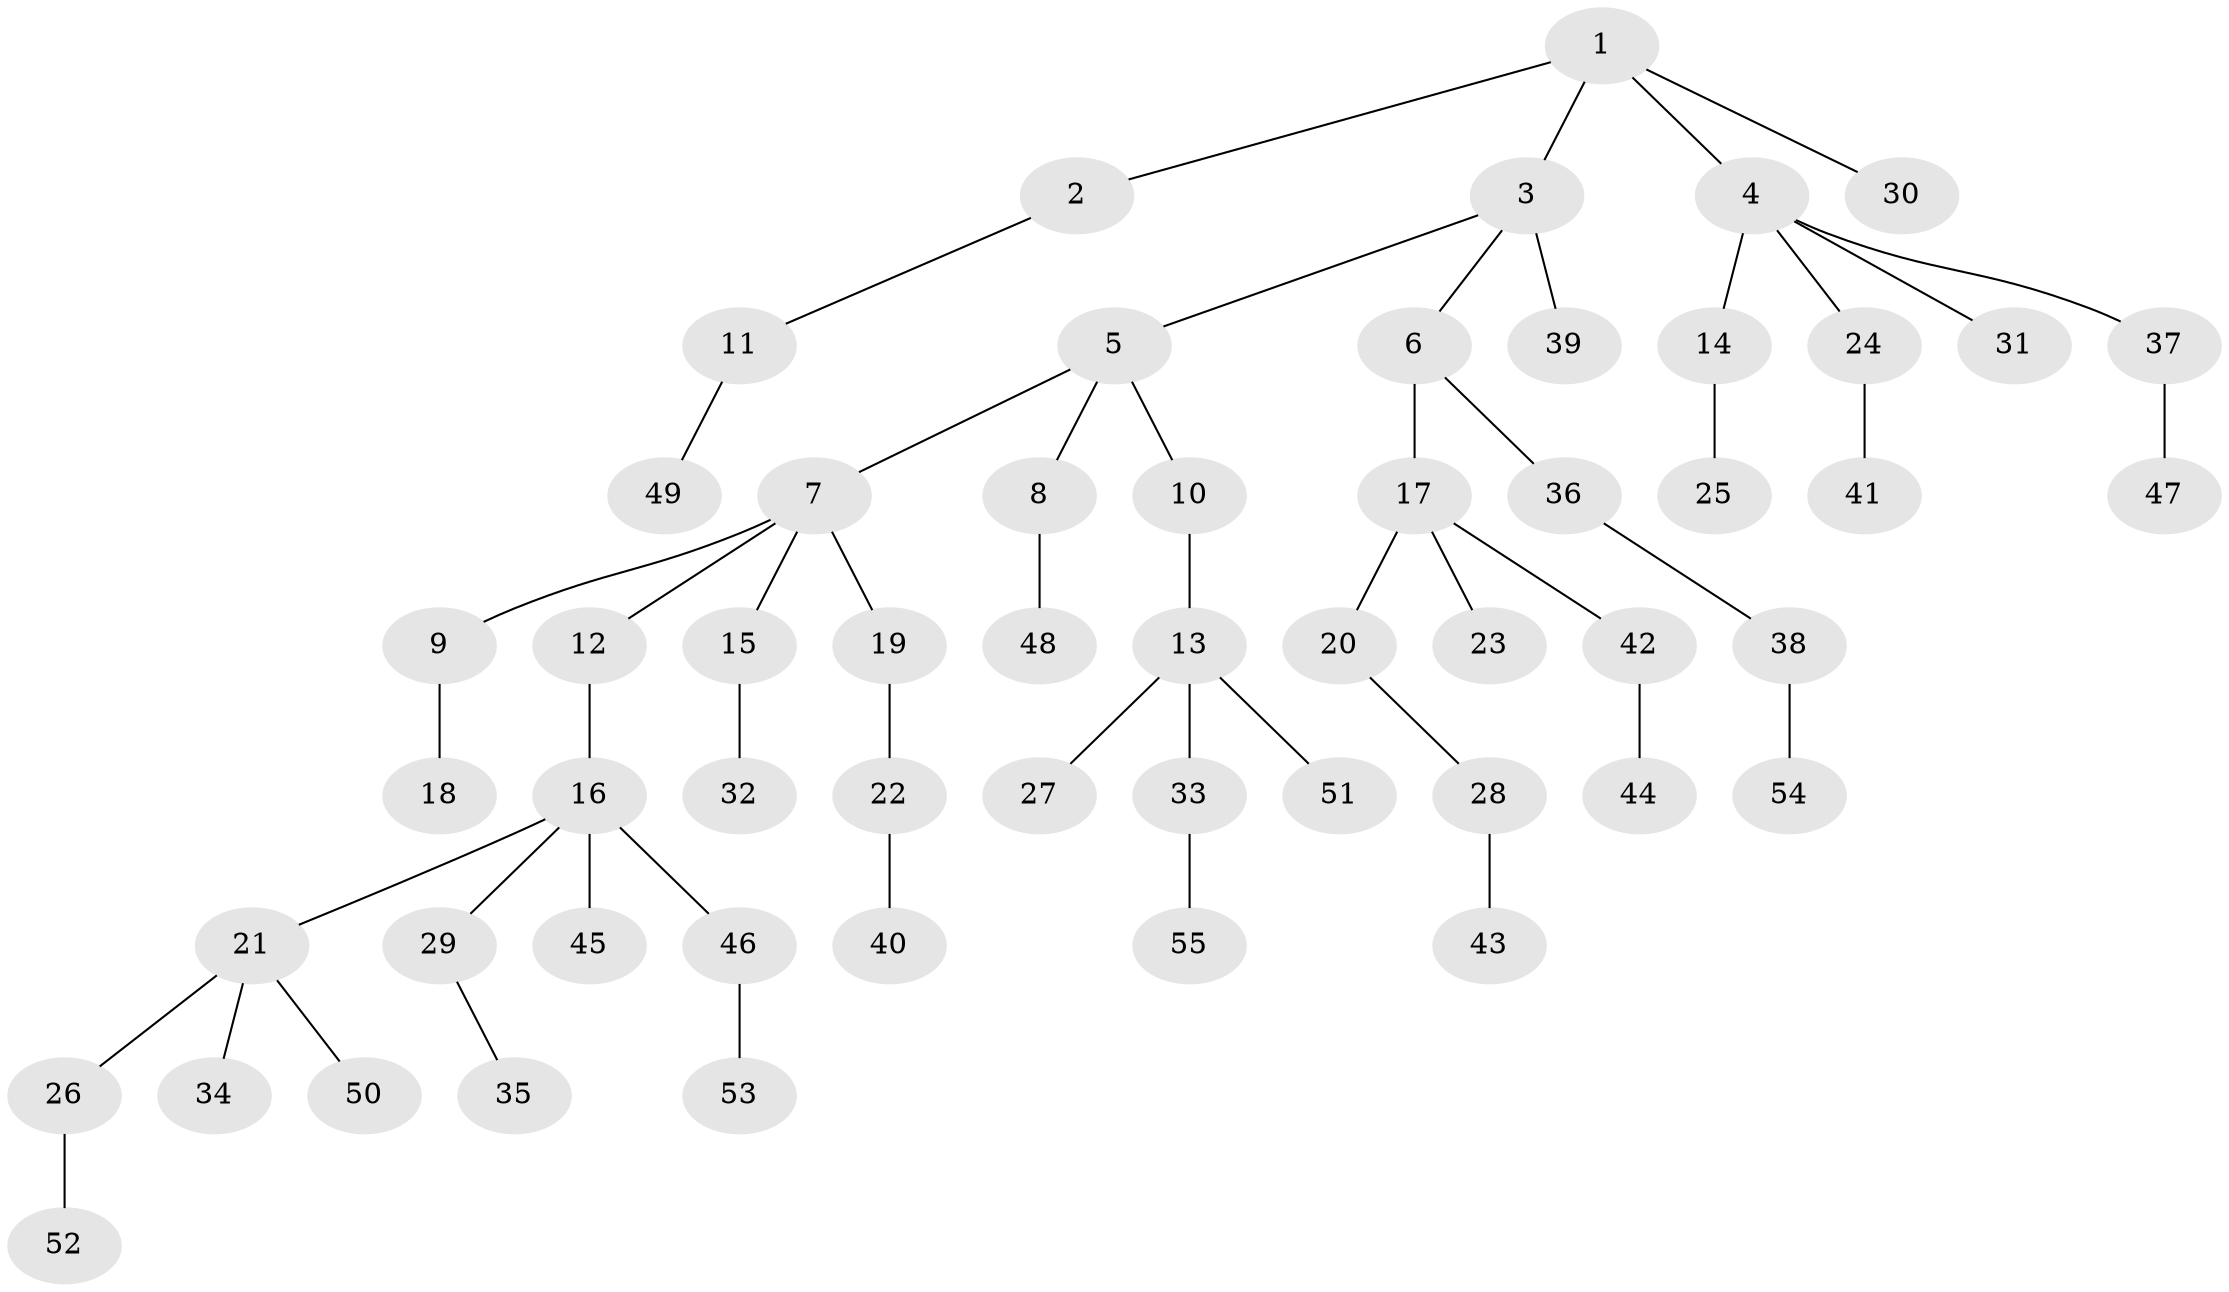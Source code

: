 // Generated by graph-tools (version 1.1) at 2025/02/03/09/25 03:02:24]
// undirected, 55 vertices, 54 edges
graph export_dot {
graph [start="1"]
  node [color=gray90,style=filled];
  1;
  2;
  3;
  4;
  5;
  6;
  7;
  8;
  9;
  10;
  11;
  12;
  13;
  14;
  15;
  16;
  17;
  18;
  19;
  20;
  21;
  22;
  23;
  24;
  25;
  26;
  27;
  28;
  29;
  30;
  31;
  32;
  33;
  34;
  35;
  36;
  37;
  38;
  39;
  40;
  41;
  42;
  43;
  44;
  45;
  46;
  47;
  48;
  49;
  50;
  51;
  52;
  53;
  54;
  55;
  1 -- 2;
  1 -- 3;
  1 -- 4;
  1 -- 30;
  2 -- 11;
  3 -- 5;
  3 -- 6;
  3 -- 39;
  4 -- 14;
  4 -- 24;
  4 -- 31;
  4 -- 37;
  5 -- 7;
  5 -- 8;
  5 -- 10;
  6 -- 17;
  6 -- 36;
  7 -- 9;
  7 -- 12;
  7 -- 15;
  7 -- 19;
  8 -- 48;
  9 -- 18;
  10 -- 13;
  11 -- 49;
  12 -- 16;
  13 -- 27;
  13 -- 33;
  13 -- 51;
  14 -- 25;
  15 -- 32;
  16 -- 21;
  16 -- 29;
  16 -- 45;
  16 -- 46;
  17 -- 20;
  17 -- 23;
  17 -- 42;
  19 -- 22;
  20 -- 28;
  21 -- 26;
  21 -- 34;
  21 -- 50;
  22 -- 40;
  24 -- 41;
  26 -- 52;
  28 -- 43;
  29 -- 35;
  33 -- 55;
  36 -- 38;
  37 -- 47;
  38 -- 54;
  42 -- 44;
  46 -- 53;
}
